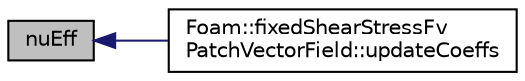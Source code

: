 digraph "nuEff"
{
  bgcolor="transparent";
  edge [fontname="Helvetica",fontsize="10",labelfontname="Helvetica",labelfontsize="10"];
  node [fontname="Helvetica",fontsize="10",shape=record];
  rankdir="LR";
  Node1 [label="nuEff",height=0.2,width=0.4,color="black", fillcolor="grey75", style="filled", fontcolor="black"];
  Node1 -> Node2 [dir="back",color="midnightblue",fontsize="10",style="solid",fontname="Helvetica"];
  Node2 [label="Foam::fixedShearStressFv\lPatchVectorField::updateCoeffs",height=0.2,width=0.4,color="black",URL="$a00833.html#a7e24eafac629d3733181cd942d4c902f",tooltip="Update the coefficients associated with the patch field. "];
}
